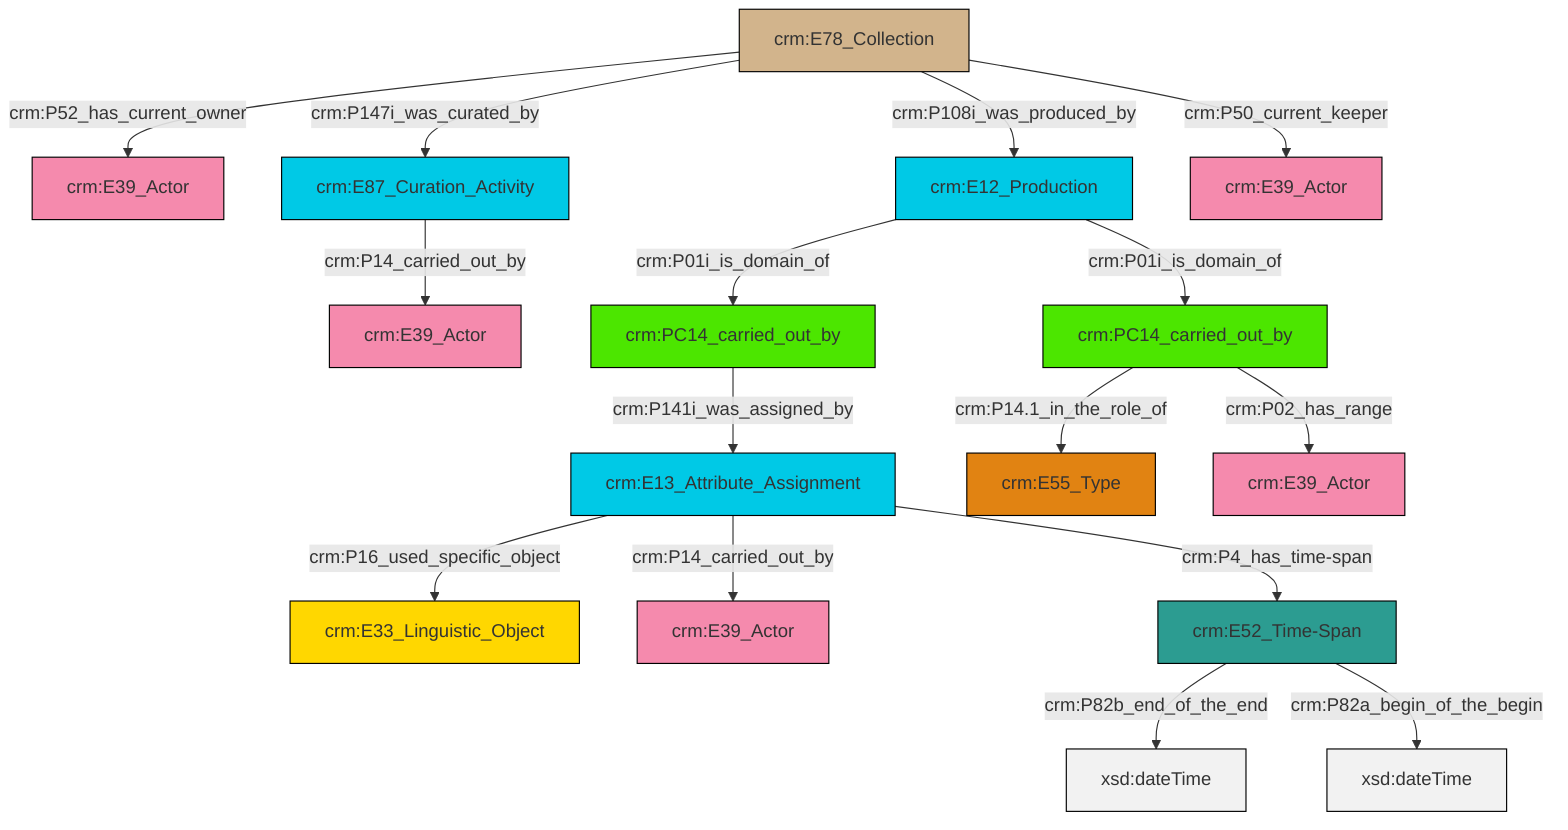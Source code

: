 graph TD
classDef Literal fill:#f2f2f2,stroke:#000000;
classDef CRM_Entity fill:#FFFFFF,stroke:#000000;
classDef Temporal_Entity fill:#00C9E6, stroke:#000000;
classDef Type fill:#E18312, stroke:#000000;
classDef Time-Span fill:#2C9C91, stroke:#000000;
classDef Appellation fill:#FFEB7F, stroke:#000000;
classDef Place fill:#008836, stroke:#000000;
classDef Persistent_Item fill:#B266B2, stroke:#000000;
classDef Conceptual_Object fill:#FFD700, stroke:#000000;
classDef Physical_Thing fill:#D2B48C, stroke:#000000;
classDef Actor fill:#f58aad, stroke:#000000;
classDef PC_Classes fill:#4ce600, stroke:#000000;
classDef Multi fill:#cccccc,stroke:#000000;

0["crm:E13_Attribute_Assignment"]:::Temporal_Entity -->|crm:P16_used_specific_object| 1["crm:E33_Linguistic_Object"]:::Conceptual_Object
2["crm:E78_Collection"]:::Physical_Thing -->|crm:P52_has_current_owner| 3["crm:E39_Actor"]:::Actor
6["crm:E87_Curation_Activity"]:::Temporal_Entity -->|crm:P14_carried_out_by| 7["crm:E39_Actor"]:::Actor
9["crm:E12_Production"]:::Temporal_Entity -->|crm:P01i_is_domain_of| 10["crm:PC14_carried_out_by"]:::PC_Classes
10["crm:PC14_carried_out_by"]:::PC_Classes -->|crm:P14.1_in_the_role_of| 4["crm:E55_Type"]:::Type
10["crm:PC14_carried_out_by"]:::PC_Classes -->|crm:P02_has_range| 16["crm:E39_Actor"]:::Actor
0["crm:E13_Attribute_Assignment"]:::Temporal_Entity -->|crm:P4_has_time-span| 13["crm:E52_Time-Span"]:::Time-Span
2["crm:E78_Collection"]:::Physical_Thing -->|crm:P147i_was_curated_by| 6["crm:E87_Curation_Activity"]:::Temporal_Entity
13["crm:E52_Time-Span"]:::Time-Span -->|crm:P82b_end_of_the_end| 21[xsd:dateTime]:::Literal
13["crm:E52_Time-Span"]:::Time-Span -->|crm:P82a_begin_of_the_begin| 23[xsd:dateTime]:::Literal
9["crm:E12_Production"]:::Temporal_Entity -->|crm:P01i_is_domain_of| 27["crm:PC14_carried_out_by"]:::PC_Classes
27["crm:PC14_carried_out_by"]:::PC_Classes -->|crm:P141i_was_assigned_by| 0["crm:E13_Attribute_Assignment"]:::Temporal_Entity
2["crm:E78_Collection"]:::Physical_Thing -->|crm:P108i_was_produced_by| 9["crm:E12_Production"]:::Temporal_Entity
2["crm:E78_Collection"]:::Physical_Thing -->|crm:P50_current_keeper| 24["crm:E39_Actor"]:::Actor
0["crm:E13_Attribute_Assignment"]:::Temporal_Entity -->|crm:P14_carried_out_by| 11["crm:E39_Actor"]:::Actor